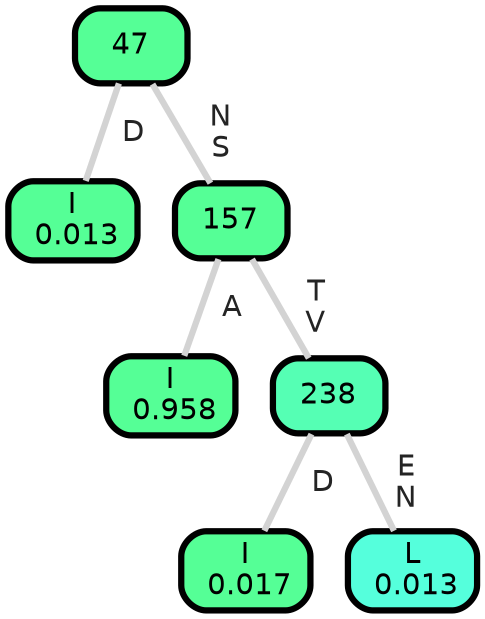 graph Tree {
node [shape=box, style="filled, rounded",color="black",penwidth="3",fontcolor="black",                 fontname=helvetica] ;
graph [ranksep="0 equally", splines=straight,                 bgcolor=transparent, dpi=200] ;
edge [fontname=helvetica, fontweight=bold,fontcolor=grey14,color=lightgray] ;
0 [label="I
 0.013", fillcolor="#55ff96"] ;
1 [label="47", fillcolor="#55ff96"] ;
2 [label="I
 0.958", fillcolor="#55ff96"] ;
3 [label="157", fillcolor="#55ff96"] ;
4 [label="I
 0.017", fillcolor="#55ff96"] ;
5 [label="238", fillcolor="#55ffb4"] ;
6 [label="L
 0.013", fillcolor="#55ffdc"] ;
1 -- 0 [label=" D",penwidth=3] ;
1 -- 3 [label=" N\n S",penwidth=3] ;
3 -- 2 [label=" A",penwidth=3] ;
3 -- 5 [label=" T\n V",penwidth=3] ;
5 -- 4 [label=" D",penwidth=3] ;
5 -- 6 [label=" E\n N",penwidth=3] ;
{rank = same;}}
